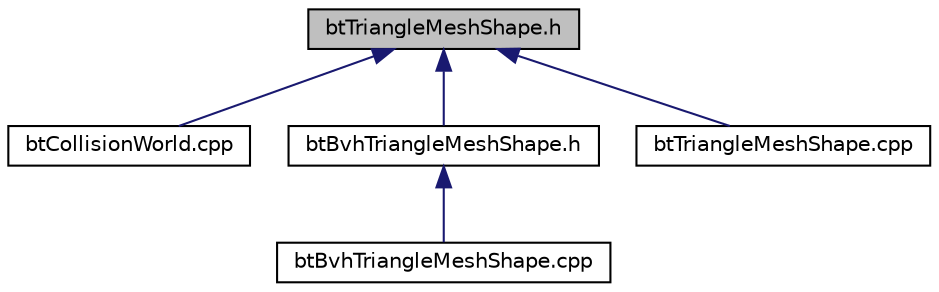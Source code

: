 digraph G
{
  edge [fontname="Helvetica",fontsize="10",labelfontname="Helvetica",labelfontsize="10"];
  node [fontname="Helvetica",fontsize="10",shape=record];
  Node1 [label="btTriangleMeshShape.h",height=0.2,width=0.4,color="black", fillcolor="grey75", style="filled" fontcolor="black"];
  Node1 -> Node2 [dir="back",color="midnightblue",fontsize="10",style="solid",fontname="Helvetica"];
  Node2 [label="btCollisionWorld.cpp",height=0.2,width=0.4,color="black", fillcolor="white", style="filled",URL="$btCollisionWorld_8cpp.html"];
  Node1 -> Node3 [dir="back",color="midnightblue",fontsize="10",style="solid",fontname="Helvetica"];
  Node3 [label="btBvhTriangleMeshShape.h",height=0.2,width=0.4,color="black", fillcolor="white", style="filled",URL="$btBvhTriangleMeshShape_8h.html"];
  Node3 -> Node4 [dir="back",color="midnightblue",fontsize="10",style="solid",fontname="Helvetica"];
  Node4 [label="btBvhTriangleMeshShape.cpp",height=0.2,width=0.4,color="black", fillcolor="white", style="filled",URL="$btBvhTriangleMeshShape_8cpp.html"];
  Node1 -> Node5 [dir="back",color="midnightblue",fontsize="10",style="solid",fontname="Helvetica"];
  Node5 [label="btTriangleMeshShape.cpp",height=0.2,width=0.4,color="black", fillcolor="white", style="filled",URL="$btTriangleMeshShape_8cpp.html"];
}
